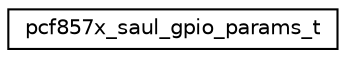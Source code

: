 digraph "Graphical Class Hierarchy"
{
 // LATEX_PDF_SIZE
  edge [fontname="Helvetica",fontsize="10",labelfontname="Helvetica",labelfontsize="10"];
  node [fontname="Helvetica",fontsize="10",shape=record];
  rankdir="LR";
  Node0 [label="pcf857x_saul_gpio_params_t",height=0.2,width=0.4,color="black", fillcolor="white", style="filled",URL="$structpcf857x__saul__gpio__params__t.html",tooltip="PCF857X configuration structure for mapping expander pins to SAUL."];
}
